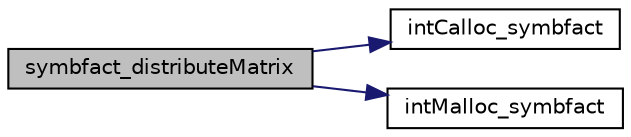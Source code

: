 digraph "symbfact_distributeMatrix"
{
 // LATEX_PDF_SIZE
  edge [fontname="Helvetica",fontsize="10",labelfontname="Helvetica",labelfontsize="10"];
  node [fontname="Helvetica",fontsize="10",shape=record];
  rankdir="LR";
  Node1 [label="symbfact_distributeMatrix",height=0.2,width=0.4,color="black", fillcolor="grey75", style="filled", fontcolor="black",tooltip=" "];
  Node1 -> Node2 [color="midnightblue",fontsize="10",style="solid",fontname="Helvetica"];
  Node2 [label="intCalloc_symbfact",height=0.2,width=0.4,color="black", fillcolor="white", style="filled",URL="$psymbfact_8c.html#aab381d7a070b966e29e64120d45dba26",tooltip=" "];
  Node1 -> Node3 [color="midnightblue",fontsize="10",style="solid",fontname="Helvetica"];
  Node3 [label="intMalloc_symbfact",height=0.2,width=0.4,color="black", fillcolor="white", style="filled",URL="$psymbfact_8c.html#a86f4e2444198e5ab8ceb169073f19152",tooltip=" "];
}
